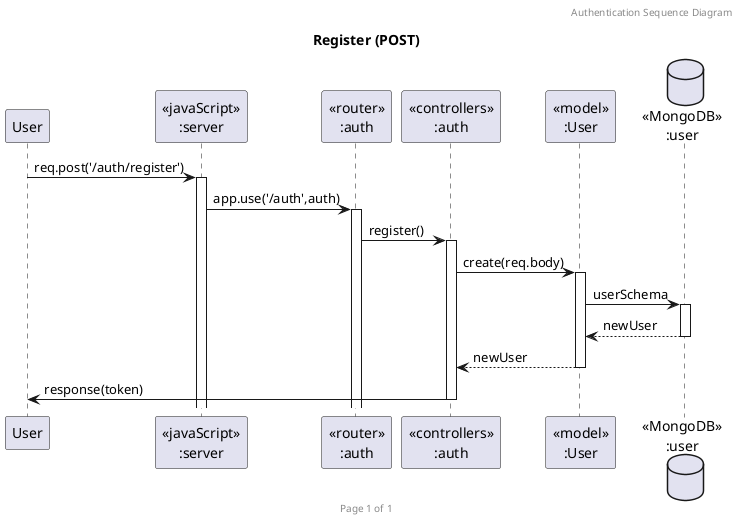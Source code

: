 @startuml Register (POST)

header Authentication Sequence Diagram
footer Page %page% of %lastpage%
title "Register (POST)"

participant "User" as client
participant "<<javaScript>>\n:server" as server
participant "<<router>>\n:auth" as routerAuth
participant "<<controllers>>\n:auth" as controllersAuth
participant "<<model>>\n:User" as modelUser
database "<<MongoDB>>\n:user" as userDatabase

client->server ++:req.post('/auth/register')
server->routerAuth ++:app.use('/auth',auth)
routerAuth -> controllersAuth ++:register()
controllersAuth->modelUser ++:create(req.body)
modelUser -> userDatabase ++: userSchema
userDatabase --> modelUser --: newUser
controllersAuth <-- modelUser --: newUser
controllersAuth ->client --:response(token)

@enduml